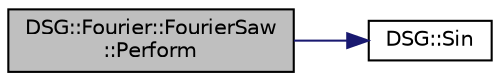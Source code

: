 digraph "DSG::Fourier::FourierSaw::Perform"
{
  edge [fontname="Helvetica",fontsize="10",labelfontname="Helvetica",labelfontsize="10"];
  node [fontname="Helvetica",fontsize="10",shape=record];
  rankdir="LR";
  Node1 [label="DSG::Fourier::FourierSaw\l::Perform",height=0.2,width=0.4,color="black", fillcolor="grey75", style="filled", fontcolor="black"];
  Node1 -> Node2 [color="midnightblue",fontsize="10",style="solid"];
  Node2 [label="DSG::Sin",height=0.2,width=0.4,color="black", fillcolor="white", style="filled",URL="$namespace_d_s_g.html#aad63d316081c7d13a551acf346ee2749",tooltip="DSG::Sin() - General Purpose Sin Function, double precision. "];
}
